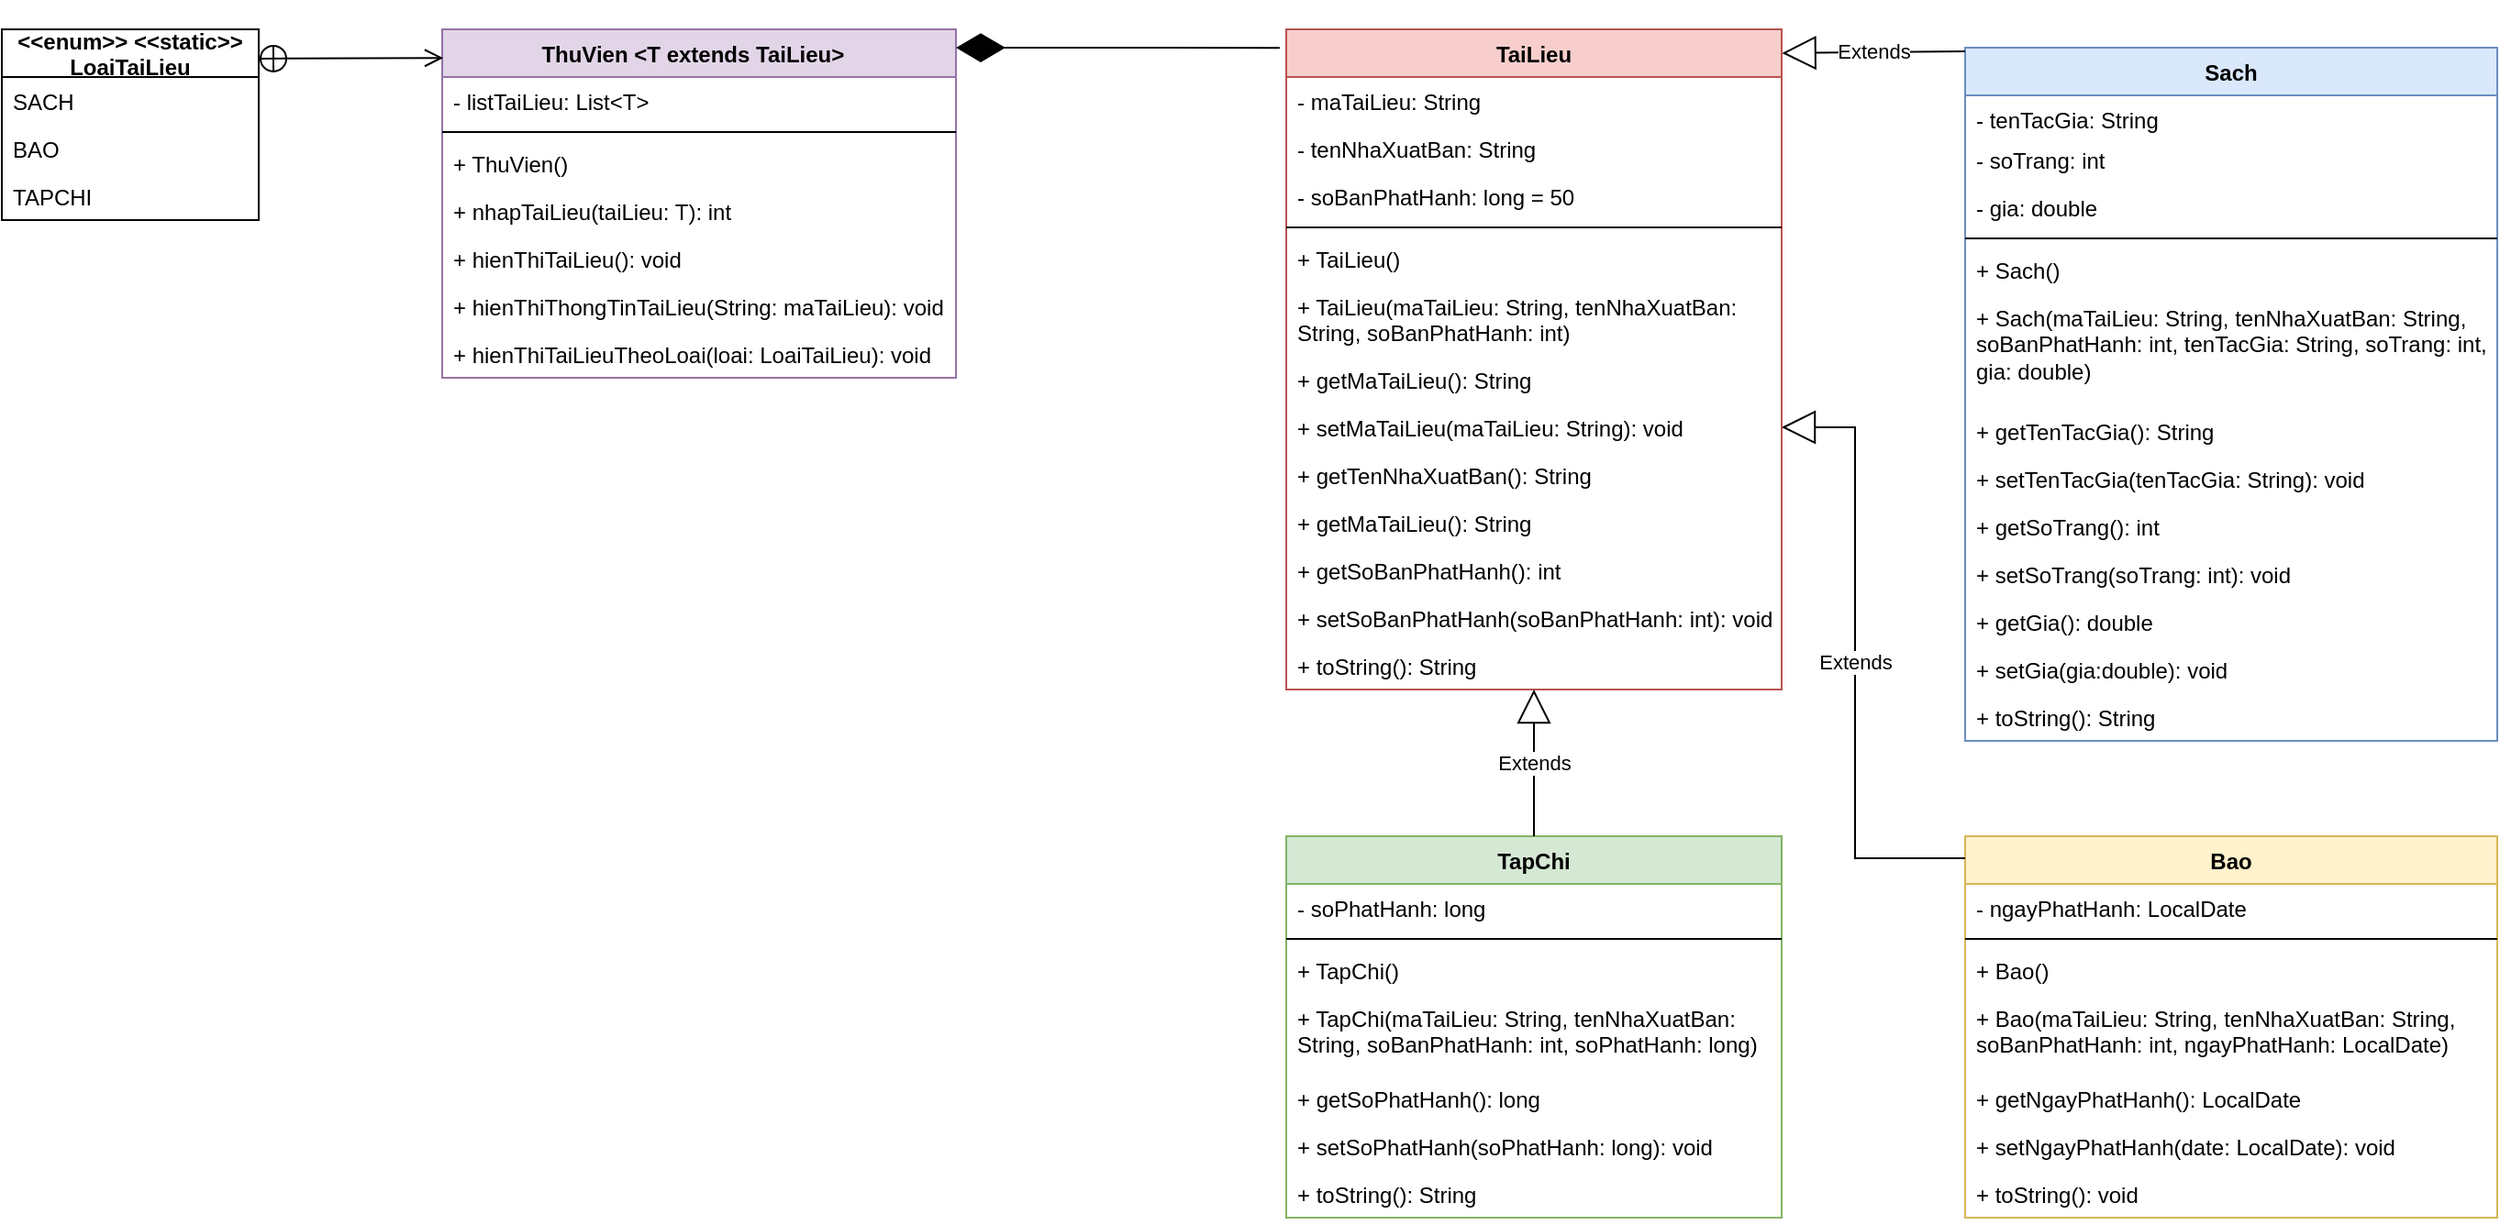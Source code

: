 <mxfile version="17.1.5" type="device"><diagram id="C5RBs43oDa-KdzZeNtuy" name="Page-1"><mxGraphModel dx="2075" dy="699" grid="1" gridSize="10" guides="1" tooltips="1" connect="1" arrows="1" fold="1" page="1" pageScale="1" pageWidth="827" pageHeight="1169" math="0" shadow="0"><root><mxCell id="WIyWlLk6GJQsqaUBKTNV-0"/><mxCell id="WIyWlLk6GJQsqaUBKTNV-1" parent="WIyWlLk6GJQsqaUBKTNV-0"/><mxCell id="BnlT9IVrLF0LiraYI8pi-0" value="TaiLieu&#10;" style="swimlane;fontStyle=1;align=center;verticalAlign=top;childLayout=stackLayout;horizontal=1;startSize=26;horizontalStack=0;resizeParent=1;resizeParentMax=0;resizeLast=0;collapsible=1;marginBottom=0;fillColor=#f8cecc;strokeColor=#b85450;" parent="WIyWlLk6GJQsqaUBKTNV-1" vertex="1"><mxGeometry x="150" y="50" width="270" height="360" as="geometry"/></mxCell><mxCell id="BnlT9IVrLF0LiraYI8pi-1" value="- maTaiLieu: String" style="text;strokeColor=none;fillColor=none;align=left;verticalAlign=top;spacingLeft=4;spacingRight=4;overflow=hidden;rotatable=0;points=[[0,0.5],[1,0.5]];portConstraint=eastwest;" parent="BnlT9IVrLF0LiraYI8pi-0" vertex="1"><mxGeometry y="26" width="270" height="26" as="geometry"/></mxCell><mxCell id="BnlT9IVrLF0LiraYI8pi-4" value="- tenNhaXuatBan: String" style="text;strokeColor=none;fillColor=none;align=left;verticalAlign=top;spacingLeft=4;spacingRight=4;overflow=hidden;rotatable=0;points=[[0,0.5],[1,0.5]];portConstraint=eastwest;" parent="BnlT9IVrLF0LiraYI8pi-0" vertex="1"><mxGeometry y="52" width="270" height="26" as="geometry"/></mxCell><mxCell id="BnlT9IVrLF0LiraYI8pi-5" value="- soBanPhatHanh: long = 50" style="text;strokeColor=none;fillColor=none;align=left;verticalAlign=top;spacingLeft=4;spacingRight=4;overflow=hidden;rotatable=0;points=[[0,0.5],[1,0.5]];portConstraint=eastwest;" parent="BnlT9IVrLF0LiraYI8pi-0" vertex="1"><mxGeometry y="78" width="270" height="26" as="geometry"/></mxCell><mxCell id="BnlT9IVrLF0LiraYI8pi-2" value="" style="line;strokeWidth=1;fillColor=none;align=left;verticalAlign=middle;spacingTop=-1;spacingLeft=3;spacingRight=3;rotatable=0;labelPosition=right;points=[];portConstraint=eastwest;" parent="BnlT9IVrLF0LiraYI8pi-0" vertex="1"><mxGeometry y="104" width="270" height="8" as="geometry"/></mxCell><mxCell id="BnlT9IVrLF0LiraYI8pi-3" value="+ TaiLieu()" style="text;strokeColor=none;fillColor=none;align=left;verticalAlign=top;spacingLeft=4;spacingRight=4;overflow=hidden;rotatable=0;points=[[0,0.5],[1,0.5]];portConstraint=eastwest;" parent="BnlT9IVrLF0LiraYI8pi-0" vertex="1"><mxGeometry y="112" width="270" height="26" as="geometry"/></mxCell><mxCell id="BnlT9IVrLF0LiraYI8pi-6" value="+ TaiLieu(maTaiLieu: String, tenNhaXuatBan: String, soBanPhatHanh: int)" style="text;strokeColor=none;fillColor=none;align=left;verticalAlign=top;spacingLeft=4;spacingRight=4;overflow=hidden;rotatable=0;points=[[0,0.5],[1,0.5]];portConstraint=eastwest;whiteSpace=wrap;" parent="BnlT9IVrLF0LiraYI8pi-0" vertex="1"><mxGeometry y="138" width="270" height="40" as="geometry"/></mxCell><mxCell id="BnlT9IVrLF0LiraYI8pi-8" value="+ getMaTaiLieu(): String" style="text;strokeColor=none;fillColor=none;align=left;verticalAlign=top;spacingLeft=4;spacingRight=4;overflow=hidden;rotatable=0;points=[[0,0.5],[1,0.5]];portConstraint=eastwest;html=0;" parent="BnlT9IVrLF0LiraYI8pi-0" vertex="1"><mxGeometry y="178" width="270" height="26" as="geometry"/></mxCell><mxCell id="BnlT9IVrLF0LiraYI8pi-9" value="+ setMaTaiLieu(maTaiLieu: String): void" style="text;strokeColor=none;fillColor=none;align=left;verticalAlign=top;spacingLeft=4;spacingRight=4;overflow=hidden;rotatable=0;points=[[0,0.5],[1,0.5]];portConstraint=eastwest;html=0;" parent="BnlT9IVrLF0LiraYI8pi-0" vertex="1"><mxGeometry y="204" width="270" height="26" as="geometry"/></mxCell><mxCell id="BnlT9IVrLF0LiraYI8pi-11" value="+ getTenNhaXuatBan(): String" style="text;strokeColor=none;fillColor=none;align=left;verticalAlign=top;spacingLeft=4;spacingRight=4;overflow=hidden;rotatable=0;points=[[0,0.5],[1,0.5]];portConstraint=eastwest;html=0;" parent="BnlT9IVrLF0LiraYI8pi-0" vertex="1"><mxGeometry y="230" width="270" height="26" as="geometry"/></mxCell><mxCell id="BnlT9IVrLF0LiraYI8pi-10" value="+ getMaTaiLieu(): String" style="text;strokeColor=none;fillColor=none;align=left;verticalAlign=top;spacingLeft=4;spacingRight=4;overflow=hidden;rotatable=0;points=[[0,0.5],[1,0.5]];portConstraint=eastwest;html=0;" parent="BnlT9IVrLF0LiraYI8pi-0" vertex="1"><mxGeometry y="256" width="270" height="26" as="geometry"/></mxCell><mxCell id="BnlT9IVrLF0LiraYI8pi-12" value="+ getSoBanPhatHanh(): int" style="text;strokeColor=none;fillColor=none;align=left;verticalAlign=top;spacingLeft=4;spacingRight=4;overflow=hidden;rotatable=0;points=[[0,0.5],[1,0.5]];portConstraint=eastwest;html=0;" parent="BnlT9IVrLF0LiraYI8pi-0" vertex="1"><mxGeometry y="282" width="270" height="26" as="geometry"/></mxCell><mxCell id="BnlT9IVrLF0LiraYI8pi-13" value="+ setSoBanPhatHanh(soBanPhatHanh: int): void" style="text;strokeColor=none;fillColor=none;align=left;verticalAlign=top;spacingLeft=4;spacingRight=4;overflow=hidden;rotatable=0;points=[[0,0.5],[1,0.5]];portConstraint=eastwest;html=0;" parent="BnlT9IVrLF0LiraYI8pi-0" vertex="1"><mxGeometry y="308" width="270" height="26" as="geometry"/></mxCell><mxCell id="BnlT9IVrLF0LiraYI8pi-27" value="+ toString(): String" style="text;strokeColor=none;fillColor=none;align=left;verticalAlign=top;spacingLeft=4;spacingRight=4;overflow=hidden;rotatable=0;points=[[0,0.5],[1,0.5]];portConstraint=eastwest;html=0;" parent="BnlT9IVrLF0LiraYI8pi-0" vertex="1"><mxGeometry y="334" width="270" height="26" as="geometry"/></mxCell><mxCell id="BnlT9IVrLF0LiraYI8pi-14" value="Sach" style="swimlane;fontStyle=1;align=center;verticalAlign=top;childLayout=stackLayout;horizontal=1;startSize=26;horizontalStack=0;resizeParent=1;resizeParentMax=0;resizeLast=0;collapsible=1;marginBottom=0;html=0;fillColor=#dae8fc;strokeColor=#6c8ebf;" parent="WIyWlLk6GJQsqaUBKTNV-1" vertex="1"><mxGeometry x="520" y="60" width="290" height="378" as="geometry"/></mxCell><mxCell id="BnlT9IVrLF0LiraYI8pi-15" value="- tenTacGia: String" style="text;strokeColor=none;fillColor=none;align=left;verticalAlign=top;spacingLeft=4;spacingRight=4;overflow=hidden;rotatable=0;points=[[0,0.5],[1,0.5]];portConstraint=eastwest;html=0;" parent="BnlT9IVrLF0LiraYI8pi-14" vertex="1"><mxGeometry y="26" width="290" height="22" as="geometry"/></mxCell><mxCell id="BnlT9IVrLF0LiraYI8pi-19" value="- soTrang: int" style="text;strokeColor=none;fillColor=none;align=left;verticalAlign=top;spacingLeft=4;spacingRight=4;overflow=hidden;rotatable=0;points=[[0,0.5],[1,0.5]];portConstraint=eastwest;html=0;" parent="BnlT9IVrLF0LiraYI8pi-14" vertex="1"><mxGeometry y="48" width="290" height="26" as="geometry"/></mxCell><mxCell id="BnlT9IVrLF0LiraYI8pi-20" value="- gia: double" style="text;strokeColor=none;fillColor=none;align=left;verticalAlign=top;spacingLeft=4;spacingRight=4;overflow=hidden;rotatable=0;points=[[0,0.5],[1,0.5]];portConstraint=eastwest;html=0;" parent="BnlT9IVrLF0LiraYI8pi-14" vertex="1"><mxGeometry y="74" width="290" height="26" as="geometry"/></mxCell><mxCell id="BnlT9IVrLF0LiraYI8pi-16" value="" style="line;strokeWidth=1;fillColor=none;align=left;verticalAlign=middle;spacingTop=-1;spacingLeft=3;spacingRight=3;rotatable=0;labelPosition=right;points=[];portConstraint=eastwest;html=0;" parent="BnlT9IVrLF0LiraYI8pi-14" vertex="1"><mxGeometry y="100" width="290" height="8" as="geometry"/></mxCell><mxCell id="BnlT9IVrLF0LiraYI8pi-17" value="+ Sach()" style="text;strokeColor=none;fillColor=none;align=left;verticalAlign=top;spacingLeft=4;spacingRight=4;overflow=hidden;rotatable=0;points=[[0,0.5],[1,0.5]];portConstraint=eastwest;html=0;" parent="BnlT9IVrLF0LiraYI8pi-14" vertex="1"><mxGeometry y="108" width="290" height="26" as="geometry"/></mxCell><mxCell id="BnlT9IVrLF0LiraYI8pi-21" value="+ Sach(maTaiLieu: String, tenNhaXuatBan: String, soBanPhatHanh: int, tenTacGia: String, soTrang: int, gia: double)" style="text;strokeColor=none;fillColor=none;align=left;verticalAlign=top;spacingLeft=4;spacingRight=4;overflow=hidden;rotatable=0;points=[[0,0.5],[1,0.5]];portConstraint=eastwest;whiteSpace=wrap;" parent="BnlT9IVrLF0LiraYI8pi-14" vertex="1"><mxGeometry y="134" width="290" height="62" as="geometry"/></mxCell><mxCell id="BnlT9IVrLF0LiraYI8pi-22" value="+ getTenTacGia(): String" style="text;strokeColor=none;fillColor=none;align=left;verticalAlign=top;spacingLeft=4;spacingRight=4;overflow=hidden;rotatable=0;points=[[0,0.5],[1,0.5]];portConstraint=eastwest;html=0;" parent="BnlT9IVrLF0LiraYI8pi-14" vertex="1"><mxGeometry y="196" width="290" height="26" as="geometry"/></mxCell><mxCell id="BnlT9IVrLF0LiraYI8pi-23" value="+ setTenTacGia(tenTacGia: String): void" style="text;strokeColor=none;fillColor=none;align=left;verticalAlign=top;spacingLeft=4;spacingRight=4;overflow=hidden;rotatable=0;points=[[0,0.5],[1,0.5]];portConstraint=eastwest;html=0;" parent="BnlT9IVrLF0LiraYI8pi-14" vertex="1"><mxGeometry y="222" width="290" height="26" as="geometry"/></mxCell><mxCell id="BnlT9IVrLF0LiraYI8pi-24" value="+ getSoTrang(): int" style="text;strokeColor=none;fillColor=none;align=left;verticalAlign=top;spacingLeft=4;spacingRight=4;overflow=hidden;rotatable=0;points=[[0,0.5],[1,0.5]];portConstraint=eastwest;html=0;" parent="BnlT9IVrLF0LiraYI8pi-14" vertex="1"><mxGeometry y="248" width="290" height="26" as="geometry"/></mxCell><mxCell id="BnlT9IVrLF0LiraYI8pi-25" value="+ setSoTrang(soTrang: int): void" style="text;strokeColor=none;fillColor=none;align=left;verticalAlign=top;spacingLeft=4;spacingRight=4;overflow=hidden;rotatable=0;points=[[0,0.5],[1,0.5]];portConstraint=eastwest;html=0;" parent="BnlT9IVrLF0LiraYI8pi-14" vertex="1"><mxGeometry y="274" width="290" height="26" as="geometry"/></mxCell><mxCell id="BnlT9IVrLF0LiraYI8pi-26" value="+ getGia(): double" style="text;strokeColor=none;fillColor=none;align=left;verticalAlign=top;spacingLeft=4;spacingRight=4;overflow=hidden;rotatable=0;points=[[0,0.5],[1,0.5]];portConstraint=eastwest;html=0;" parent="BnlT9IVrLF0LiraYI8pi-14" vertex="1"><mxGeometry y="300" width="290" height="26" as="geometry"/></mxCell><mxCell id="BnlT9IVrLF0LiraYI8pi-29" value="+ setGia(gia:double): void" style="text;strokeColor=none;fillColor=none;align=left;verticalAlign=top;spacingLeft=4;spacingRight=4;overflow=hidden;rotatable=0;points=[[0,0.5],[1,0.5]];portConstraint=eastwest;html=0;" parent="BnlT9IVrLF0LiraYI8pi-14" vertex="1"><mxGeometry y="326" width="290" height="26" as="geometry"/></mxCell><mxCell id="BnlT9IVrLF0LiraYI8pi-28" value="+ toString(): String" style="text;strokeColor=none;fillColor=none;align=left;verticalAlign=top;spacingLeft=4;spacingRight=4;overflow=hidden;rotatable=0;points=[[0,0.5],[1,0.5]];portConstraint=eastwest;html=0;" parent="BnlT9IVrLF0LiraYI8pi-14" vertex="1"><mxGeometry y="352" width="290" height="26" as="geometry"/></mxCell><mxCell id="BnlT9IVrLF0LiraYI8pi-18" value="Extends" style="endArrow=block;endSize=16;endFill=0;html=1;rounded=0;entryX=1.001;entryY=0.036;entryDx=0;entryDy=0;entryPerimeter=0;" parent="WIyWlLk6GJQsqaUBKTNV-1" target="BnlT9IVrLF0LiraYI8pi-0" edge="1"><mxGeometry width="160" relative="1" as="geometry"><mxPoint x="520" y="62" as="sourcePoint"/><mxPoint x="540" y="160" as="targetPoint"/></mxGeometry></mxCell><mxCell id="BnlT9IVrLF0LiraYI8pi-30" value="TapChi" style="swimlane;fontStyle=1;align=center;verticalAlign=top;childLayout=stackLayout;horizontal=1;startSize=26;horizontalStack=0;resizeParent=1;resizeParentMax=0;resizeLast=0;collapsible=1;marginBottom=0;html=0;fillColor=#d5e8d4;strokeColor=#82b366;" parent="WIyWlLk6GJQsqaUBKTNV-1" vertex="1"><mxGeometry x="150" y="490" width="270" height="208" as="geometry"/></mxCell><mxCell id="BnlT9IVrLF0LiraYI8pi-31" value="- soPhatHanh: long" style="text;strokeColor=none;fillColor=none;align=left;verticalAlign=top;spacingLeft=4;spacingRight=4;overflow=hidden;rotatable=0;points=[[0,0.5],[1,0.5]];portConstraint=eastwest;html=0;" parent="BnlT9IVrLF0LiraYI8pi-30" vertex="1"><mxGeometry y="26" width="270" height="26" as="geometry"/></mxCell><mxCell id="BnlT9IVrLF0LiraYI8pi-32" value="" style="line;strokeWidth=1;fillColor=none;align=left;verticalAlign=middle;spacingTop=-1;spacingLeft=3;spacingRight=3;rotatable=0;labelPosition=right;points=[];portConstraint=eastwest;html=0;" parent="BnlT9IVrLF0LiraYI8pi-30" vertex="1"><mxGeometry y="52" width="270" height="8" as="geometry"/></mxCell><mxCell id="BnlT9IVrLF0LiraYI8pi-33" value="+ TapChi()" style="text;strokeColor=none;fillColor=none;align=left;verticalAlign=top;spacingLeft=4;spacingRight=4;overflow=hidden;rotatable=0;points=[[0,0.5],[1,0.5]];portConstraint=eastwest;html=0;" parent="BnlT9IVrLF0LiraYI8pi-30" vertex="1"><mxGeometry y="60" width="270" height="26" as="geometry"/></mxCell><mxCell id="BnlT9IVrLF0LiraYI8pi-35" value="+ TapChi(maTaiLieu: String, tenNhaXuatBan: String, soBanPhatHanh: int, soPhatHanh: long)" style="text;strokeColor=none;fillColor=none;align=left;verticalAlign=top;spacingLeft=4;spacingRight=4;overflow=hidden;rotatable=0;points=[[0,0.5],[1,0.5]];portConstraint=eastwest;html=0;whiteSpace=wrap;" parent="BnlT9IVrLF0LiraYI8pi-30" vertex="1"><mxGeometry y="86" width="270" height="44" as="geometry"/></mxCell><mxCell id="BnlT9IVrLF0LiraYI8pi-37" value="+ getSoPhatHanh(): long" style="text;strokeColor=none;fillColor=none;align=left;verticalAlign=top;spacingLeft=4;spacingRight=4;overflow=hidden;rotatable=0;points=[[0,0.5],[1,0.5]];portConstraint=eastwest;html=0;" parent="BnlT9IVrLF0LiraYI8pi-30" vertex="1"><mxGeometry y="130" width="270" height="26" as="geometry"/></mxCell><mxCell id="BnlT9IVrLF0LiraYI8pi-38" value="+ setSoPhatHanh(soPhatHanh: long): void" style="text;strokeColor=none;fillColor=none;align=left;verticalAlign=top;spacingLeft=4;spacingRight=4;overflow=hidden;rotatable=0;points=[[0,0.5],[1,0.5]];portConstraint=eastwest;html=0;" parent="BnlT9IVrLF0LiraYI8pi-30" vertex="1"><mxGeometry y="156" width="270" height="26" as="geometry"/></mxCell><mxCell id="BnlT9IVrLF0LiraYI8pi-39" value="+ toString(): String" style="text;strokeColor=none;fillColor=none;align=left;verticalAlign=top;spacingLeft=4;spacingRight=4;overflow=hidden;rotatable=0;points=[[0,0.5],[1,0.5]];portConstraint=eastwest;html=0;" parent="BnlT9IVrLF0LiraYI8pi-30" vertex="1"><mxGeometry y="182" width="270" height="26" as="geometry"/></mxCell><mxCell id="BnlT9IVrLF0LiraYI8pi-34" value="Extends" style="endArrow=block;endSize=16;endFill=0;html=1;rounded=0;exitX=0.5;exitY=0;exitDx=0;exitDy=0;" parent="WIyWlLk6GJQsqaUBKTNV-1" source="BnlT9IVrLF0LiraYI8pi-30" target="BnlT9IVrLF0LiraYI8pi-27" edge="1"><mxGeometry width="160" relative="1" as="geometry"><mxPoint x="490" y="350" as="sourcePoint"/><mxPoint x="650" y="350" as="targetPoint"/></mxGeometry></mxCell><mxCell id="BnlT9IVrLF0LiraYI8pi-40" value="Bao" style="swimlane;fontStyle=1;align=center;verticalAlign=top;childLayout=stackLayout;horizontal=1;startSize=26;horizontalStack=0;resizeParent=1;resizeParentMax=0;resizeLast=0;collapsible=1;marginBottom=0;html=0;fillColor=#fff2cc;strokeColor=#d6b656;" parent="WIyWlLk6GJQsqaUBKTNV-1" vertex="1"><mxGeometry x="520" y="490" width="290" height="208" as="geometry"/></mxCell><mxCell id="BnlT9IVrLF0LiraYI8pi-41" value="- ngayPhatHanh: LocalDate" style="text;strokeColor=none;fillColor=none;align=left;verticalAlign=top;spacingLeft=4;spacingRight=4;overflow=hidden;rotatable=0;points=[[0,0.5],[1,0.5]];portConstraint=eastwest;html=0;" parent="BnlT9IVrLF0LiraYI8pi-40" vertex="1"><mxGeometry y="26" width="290" height="26" as="geometry"/></mxCell><mxCell id="BnlT9IVrLF0LiraYI8pi-42" value="" style="line;strokeWidth=1;fillColor=none;align=left;verticalAlign=middle;spacingTop=-1;spacingLeft=3;spacingRight=3;rotatable=0;labelPosition=right;points=[];portConstraint=eastwest;html=0;" parent="BnlT9IVrLF0LiraYI8pi-40" vertex="1"><mxGeometry y="52" width="290" height="8" as="geometry"/></mxCell><mxCell id="BnlT9IVrLF0LiraYI8pi-43" value="+ Bao()" style="text;strokeColor=none;fillColor=none;align=left;verticalAlign=top;spacingLeft=4;spacingRight=4;overflow=hidden;rotatable=0;points=[[0,0.5],[1,0.5]];portConstraint=eastwest;html=0;" parent="BnlT9IVrLF0LiraYI8pi-40" vertex="1"><mxGeometry y="60" width="290" height="26" as="geometry"/></mxCell><mxCell id="BnlT9IVrLF0LiraYI8pi-44" value="+ Bao(maTaiLieu: String, tenNhaXuatBan: String, soBanPhatHanh: int, ngayPhatHanh: LocalDate)" style="text;strokeColor=none;fillColor=none;align=left;verticalAlign=top;spacingLeft=4;spacingRight=4;overflow=hidden;rotatable=0;points=[[0,0.5],[1,0.5]];portConstraint=eastwest;whiteSpace=wrap;" parent="BnlT9IVrLF0LiraYI8pi-40" vertex="1"><mxGeometry y="86" width="290" height="44" as="geometry"/></mxCell><mxCell id="BnlT9IVrLF0LiraYI8pi-46" value="+ getNgayPhatHanh(): LocalDate" style="text;strokeColor=none;fillColor=none;align=left;verticalAlign=top;spacingLeft=4;spacingRight=4;overflow=hidden;rotatable=0;points=[[0,0.5],[1,0.5]];portConstraint=eastwest;html=0;" parent="BnlT9IVrLF0LiraYI8pi-40" vertex="1"><mxGeometry y="130" width="290" height="26" as="geometry"/></mxCell><mxCell id="BnlT9IVrLF0LiraYI8pi-47" value="+ setNgayPhatHanh(date: LocalDate): void" style="text;strokeColor=none;fillColor=none;align=left;verticalAlign=top;spacingLeft=4;spacingRight=4;overflow=hidden;rotatable=0;points=[[0,0.5],[1,0.5]];portConstraint=eastwest;html=0;" parent="BnlT9IVrLF0LiraYI8pi-40" vertex="1"><mxGeometry y="156" width="290" height="26" as="geometry"/></mxCell><mxCell id="BnlT9IVrLF0LiraYI8pi-48" value="+ toString(): void" style="text;strokeColor=none;fillColor=none;align=left;verticalAlign=top;spacingLeft=4;spacingRight=4;overflow=hidden;rotatable=0;points=[[0,0.5],[1,0.5]];portConstraint=eastwest;html=0;" parent="BnlT9IVrLF0LiraYI8pi-40" vertex="1"><mxGeometry y="182" width="290" height="26" as="geometry"/></mxCell><mxCell id="BnlT9IVrLF0LiraYI8pi-45" value="Extends" style="endArrow=block;endSize=16;endFill=0;html=1;rounded=0;entryX=1;entryY=0.5;entryDx=0;entryDy=0;" parent="WIyWlLk6GJQsqaUBKTNV-1" target="BnlT9IVrLF0LiraYI8pi-9" edge="1"><mxGeometry width="160" relative="1" as="geometry"><mxPoint x="520" y="502" as="sourcePoint"/><mxPoint x="570" y="470" as="targetPoint"/><Array as="points"><mxPoint x="460" y="502"/><mxPoint x="460" y="267"/></Array></mxGeometry></mxCell><mxCell id="BnlT9IVrLF0LiraYI8pi-49" value="ThuVien &lt;T extends TaiLieu&gt;  " style="swimlane;fontStyle=1;align=center;verticalAlign=top;childLayout=stackLayout;horizontal=1;startSize=26;horizontalStack=0;resizeParent=1;resizeParentMax=0;resizeLast=0;collapsible=1;marginBottom=0;html=0;fillColor=#e1d5e7;strokeColor=#9673a6;" parent="WIyWlLk6GJQsqaUBKTNV-1" vertex="1"><mxGeometry x="-310" y="50" width="280" height="190" as="geometry"><mxRectangle x="-190" y="50" width="80" height="26" as="alternateBounds"/></mxGeometry></mxCell><mxCell id="BnlT9IVrLF0LiraYI8pi-50" value="- listTaiLieu: List&lt;T&gt; " style="text;strokeColor=none;fillColor=none;align=left;verticalAlign=top;spacingLeft=4;spacingRight=4;overflow=hidden;rotatable=0;points=[[0,0.5],[1,0.5]];portConstraint=eastwest;html=0;" parent="BnlT9IVrLF0LiraYI8pi-49" vertex="1"><mxGeometry y="26" width="280" height="26" as="geometry"/></mxCell><mxCell id="BnlT9IVrLF0LiraYI8pi-51" value="" style="line;strokeWidth=1;fillColor=none;align=left;verticalAlign=middle;spacingTop=-1;spacingLeft=3;spacingRight=3;rotatable=0;labelPosition=right;points=[];portConstraint=eastwest;html=0;" parent="BnlT9IVrLF0LiraYI8pi-49" vertex="1"><mxGeometry y="52" width="280" height="8" as="geometry"/></mxCell><mxCell id="BnlT9IVrLF0LiraYI8pi-52" value="+ ThuVien()" style="text;strokeColor=none;fillColor=none;align=left;verticalAlign=top;spacingLeft=4;spacingRight=4;overflow=hidden;rotatable=0;points=[[0,0.5],[1,0.5]];portConstraint=eastwest;html=0;" parent="BnlT9IVrLF0LiraYI8pi-49" vertex="1"><mxGeometry y="60" width="280" height="26" as="geometry"/></mxCell><mxCell id="BnlT9IVrLF0LiraYI8pi-61" value="+ nhapTaiLieu(taiLieu: T): int" style="text;strokeColor=none;fillColor=none;align=left;verticalAlign=top;spacingLeft=4;spacingRight=4;overflow=hidden;rotatable=0;points=[[0,0.5],[1,0.5]];portConstraint=eastwest;html=0;" parent="BnlT9IVrLF0LiraYI8pi-49" vertex="1"><mxGeometry y="86" width="280" height="26" as="geometry"/></mxCell><mxCell id="BnlT9IVrLF0LiraYI8pi-62" value="+ hienThiTaiLieu(): void" style="text;strokeColor=none;fillColor=none;align=left;verticalAlign=top;spacingLeft=4;spacingRight=4;overflow=hidden;rotatable=0;points=[[0,0.5],[1,0.5]];portConstraint=eastwest;html=0;" parent="BnlT9IVrLF0LiraYI8pi-49" vertex="1"><mxGeometry y="112" width="280" height="26" as="geometry"/></mxCell><mxCell id="BnlT9IVrLF0LiraYI8pi-63" value="+ hienThiThongTinTaiLieu(String: maTaiLieu): void" style="text;strokeColor=none;fillColor=none;align=left;verticalAlign=top;spacingLeft=4;spacingRight=4;overflow=hidden;rotatable=0;points=[[0,0.5],[1,0.5]];portConstraint=eastwest;html=0;" parent="BnlT9IVrLF0LiraYI8pi-49" vertex="1"><mxGeometry y="138" width="280" height="26" as="geometry"/></mxCell><mxCell id="BnlT9IVrLF0LiraYI8pi-64" value="+ hienThiTaiLieuTheoLoai(loai: LoaiTaiLieu): void" style="text;strokeColor=none;fillColor=none;align=left;verticalAlign=top;spacingLeft=4;spacingRight=4;overflow=hidden;rotatable=0;points=[[0,0.5],[1,0.5]];portConstraint=eastwest;html=0;" parent="BnlT9IVrLF0LiraYI8pi-49" vertex="1"><mxGeometry y="164" width="280" height="26" as="geometry"/></mxCell><mxCell id="BnlT9IVrLF0LiraYI8pi-54" value="" style="endArrow=diamondThin;endFill=1;endSize=24;html=1;rounded=0;exitX=-0.013;exitY=0.028;exitDx=0;exitDy=0;exitPerimeter=0;" parent="WIyWlLk6GJQsqaUBKTNV-1" source="BnlT9IVrLF0LiraYI8pi-0" edge="1"><mxGeometry width="160" relative="1" as="geometry"><mxPoint x="70" y="80" as="sourcePoint"/><mxPoint x="-30" y="60" as="targetPoint"/></mxGeometry></mxCell><mxCell id="BnlT9IVrLF0LiraYI8pi-55" value="&lt;&lt;enum&gt;&gt; &lt;&lt;static&gt;&gt;&#10;LoaiTaiLieu" style="swimlane;fontStyle=1;childLayout=stackLayout;horizontal=1;startSize=26;fillColor=none;horizontalStack=0;resizeParent=1;resizeParentMax=0;resizeLast=0;collapsible=1;marginBottom=0;html=0;" parent="WIyWlLk6GJQsqaUBKTNV-1" vertex="1"><mxGeometry x="-550" y="50" width="140" height="104" as="geometry"/></mxCell><mxCell id="BnlT9IVrLF0LiraYI8pi-56" value="SACH" style="text;strokeColor=none;fillColor=none;align=left;verticalAlign=top;spacingLeft=4;spacingRight=4;overflow=hidden;rotatable=0;points=[[0,0.5],[1,0.5]];portConstraint=eastwest;html=0;" parent="BnlT9IVrLF0LiraYI8pi-55" vertex="1"><mxGeometry y="26" width="140" height="26" as="geometry"/></mxCell><mxCell id="BnlT9IVrLF0LiraYI8pi-57" value="BAO" style="text;strokeColor=none;fillColor=none;align=left;verticalAlign=top;spacingLeft=4;spacingRight=4;overflow=hidden;rotatable=0;points=[[0,0.5],[1,0.5]];portConstraint=eastwest;html=0;" parent="BnlT9IVrLF0LiraYI8pi-55" vertex="1"><mxGeometry y="52" width="140" height="26" as="geometry"/></mxCell><mxCell id="BnlT9IVrLF0LiraYI8pi-58" value="TAPCHI" style="text;strokeColor=none;fillColor=none;align=left;verticalAlign=top;spacingLeft=4;spacingRight=4;overflow=hidden;rotatable=0;points=[[0,0.5],[1,0.5]];portConstraint=eastwest;html=0;" parent="BnlT9IVrLF0LiraYI8pi-55" vertex="1"><mxGeometry y="78" width="140" height="26" as="geometry"/></mxCell><mxCell id="BnlT9IVrLF0LiraYI8pi-59" value="" style="endArrow=open;startArrow=circlePlus;endFill=0;startFill=0;endSize=8;html=1;rounded=0;entryX=0.002;entryY=0.082;entryDx=0;entryDy=0;entryPerimeter=0;" parent="WIyWlLk6GJQsqaUBKTNV-1" target="BnlT9IVrLF0LiraYI8pi-49" edge="1"><mxGeometry width="160" relative="1" as="geometry"><mxPoint x="-410" y="66" as="sourcePoint"/><mxPoint x="-327" y="68" as="targetPoint"/></mxGeometry></mxCell></root></mxGraphModel></diagram></mxfile>